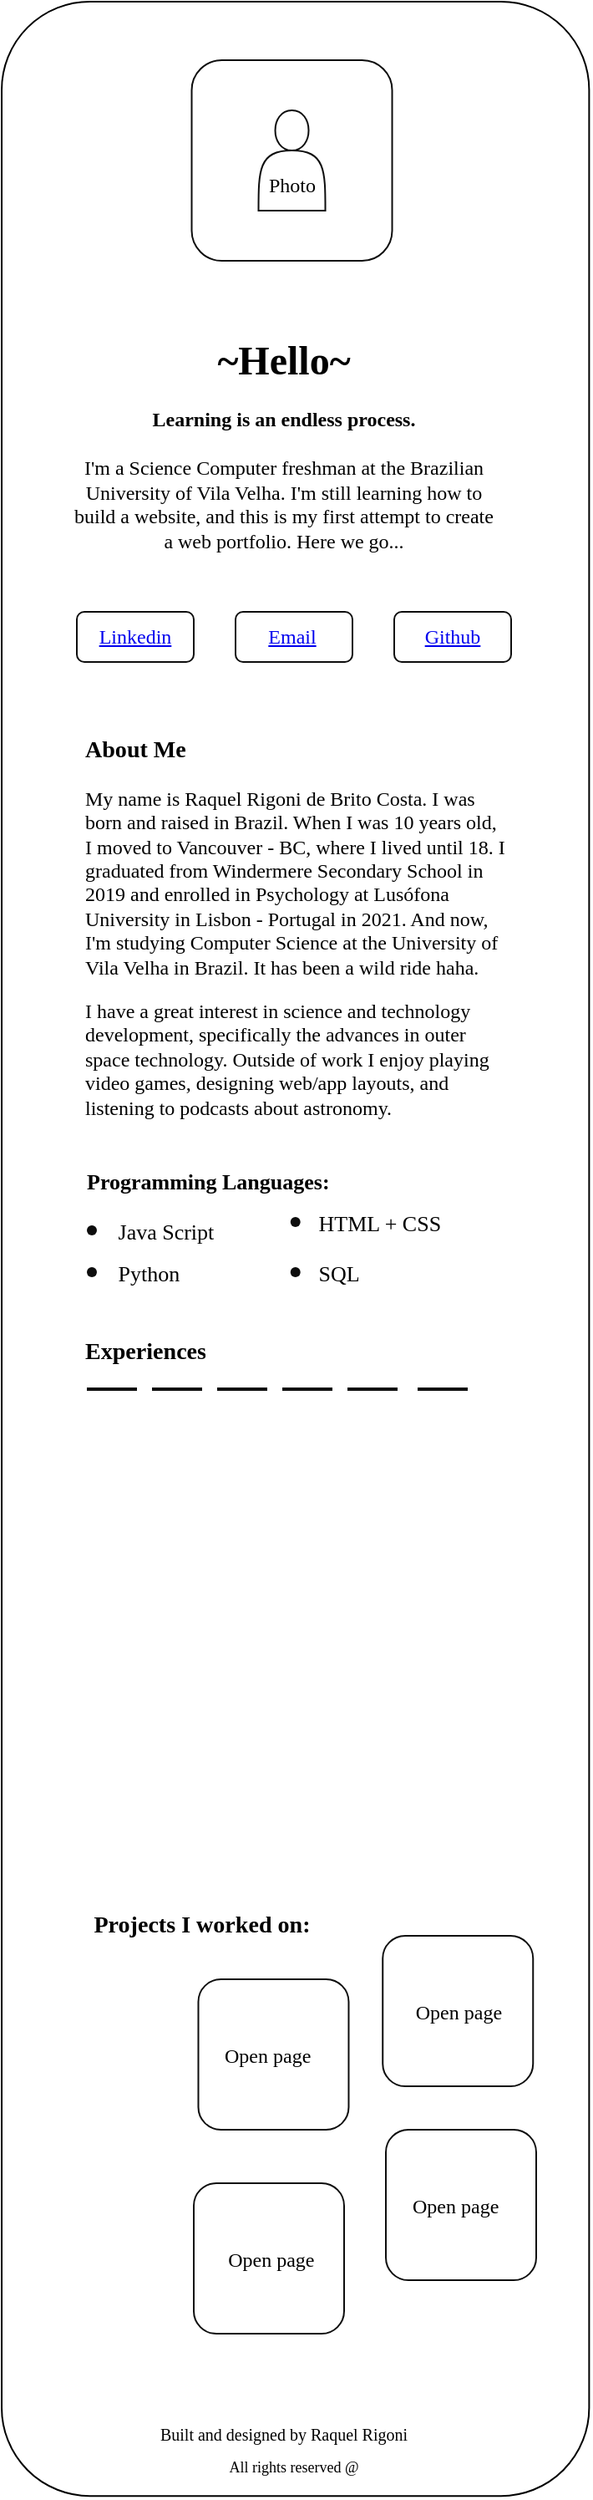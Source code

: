 <mxfile version="20.2.5" type="github">
  <diagram id="Zk_9r5JQN1q4R0DaMTSa" name="Page-1">
    <mxGraphModel dx="1038" dy="619" grid="1" gridSize="10" guides="1" tooltips="1" connect="1" arrows="1" fold="1" page="1" pageScale="1" pageWidth="827" pageHeight="1169" math="0" shadow="0">
      <root>
        <mxCell id="0" />
        <mxCell id="1" parent="0" />
        <mxCell id="GfLxlEOh-HePHIYTMGW_-10" value="" style="rounded=1;whiteSpace=wrap;html=1;rotation=90;shadow=0;glass=0;sketch=0;gradientDirection=east;fontColor=none;noLabel=1;fontSize=10;" vertex="1" parent="1">
          <mxGeometry x="-325.18" y="615.21" width="1492.07" height="351.66" as="geometry" />
        </mxCell>
        <mxCell id="GfLxlEOh-HePHIYTMGW_-25" value="&lt;h1 style=&quot;&quot;&gt;~Hello~&lt;/h1&gt;&lt;div style=&quot;&quot;&gt;&lt;br&gt;&lt;/div&gt;&lt;p style=&quot;&quot;&gt;I&#39;m a Science Computer freshman at the Brazilian University of Vila Velha. I&#39;m still learning how to build a website, and this is my first attempt to create a web portfolio. Here we go...&lt;/p&gt;" style="text;html=1;spacing=5;spacingTop=-20;whiteSpace=wrap;overflow=hidden;rounded=0;opacity=95;fontFamily=Times New Roman;align=center;fontColor=default;" vertex="1" parent="1">
          <mxGeometry x="284" y="240" width="260" height="140" as="geometry" />
        </mxCell>
        <mxCell id="GfLxlEOh-HePHIYTMGW_-26" value="&lt;h4&gt;Learning is an endless process.&lt;/h4&gt;" style="text;html=1;strokeColor=none;fillColor=none;align=center;verticalAlign=middle;whiteSpace=wrap;rounded=0;fontFamily=Times New Roman;opacity=95;fontColor=default;" vertex="1" parent="1">
          <mxGeometry x="326" y="280" width="176" height="30" as="geometry" />
        </mxCell>
        <mxCell id="GfLxlEOh-HePHIYTMGW_-28" value="" style="rounded=1;whiteSpace=wrap;html=1;shadow=0;glass=0;sketch=0;fontFamily=Times New Roman;fontColor=#000000;strokeColor=default;strokeWidth=1;fillColor=none;gradientColor=#28169C;gradientDirection=east;opacity=95;" vertex="1" parent="1">
          <mxGeometry x="358.76" y="80" width="120" height="120" as="geometry" />
        </mxCell>
        <mxCell id="GfLxlEOh-HePHIYTMGW_-29" value="Photo" style="text;html=1;strokeColor=none;fillColor=none;align=center;verticalAlign=middle;whiteSpace=wrap;rounded=0;shadow=0;glass=0;sketch=0;fontFamily=Times New Roman;fontColor=default;opacity=95;" vertex="1" parent="1">
          <mxGeometry x="388.76" y="140" width="60" height="30" as="geometry" />
        </mxCell>
        <mxCell id="GfLxlEOh-HePHIYTMGW_-31" value="&lt;h3 style=&quot;&quot;&gt;About Me&lt;/h3&gt;&lt;p style=&quot;&quot;&gt;My name is Raquel Rigoni de Brito Costa. I was born and raised in Brazil. When I was 10 years old, I moved to Vancouver - BC, where I lived until 18. I graduated from Windermere Secondary School in 2019 and enrolled in Psychology at Lusófona University in Lisbon - Portugal in 2021. And now, I&#39;m studying Computer Science at the University of Vila Velha in Brazil. It has been a wild ride haha.&amp;nbsp;&lt;br&gt;&lt;/p&gt;&lt;p&gt;I have a great interest in science and technology development, specifically the advances in outer space technology.&amp;nbsp;Outside of work I enjoy playing video games, designing web/app layouts, and listening to podcasts about astronomy.&lt;br&gt;&lt;/p&gt;&lt;div&gt;&lt;br&gt;&lt;/div&gt;" style="text;html=1;strokeColor=none;fillColor=none;spacing=5;spacingTop=-20;whiteSpace=wrap;overflow=hidden;rounded=0;shadow=0;glass=0;sketch=0;fontFamily=Times New Roman;fontColor=default;opacity=95;align=left;" vertex="1" parent="1">
          <mxGeometry x="290" y="480" width="260" height="240" as="geometry" />
        </mxCell>
        <mxCell id="GfLxlEOh-HePHIYTMGW_-32" value="Programming Languages:" style="text;strokeColor=none;fillColor=none;align=left;verticalAlign=middle;spacingLeft=4;spacingRight=4;overflow=hidden;points=[[0,0.5],[1,0.5]];portConstraint=eastwest;rotatable=0;shadow=0;glass=0;sketch=0;fontFamily=Times New Roman;fontColor=default;opacity=95;fontStyle=1;fontSize=13;" vertex="1" parent="1">
          <mxGeometry x="290" y="735" width="160" height="30" as="geometry" />
        </mxCell>
        <mxCell id="GfLxlEOh-HePHIYTMGW_-33" value="Java Script" style="text;strokeColor=none;fillColor=none;align=left;verticalAlign=middle;spacingLeft=4;spacingRight=4;overflow=hidden;points=[[0,0.5],[1,0.5]];portConstraint=eastwest;rotatable=0;shadow=0;glass=0;sketch=0;fontFamily=Times New Roman;fontSize=13;fontColor=default;opacity=95;" vertex="1" parent="1">
          <mxGeometry x="308.76" y="765" width="80" height="30" as="geometry" />
        </mxCell>
        <mxCell id="GfLxlEOh-HePHIYTMGW_-34" value="Python" style="text;strokeColor=none;fillColor=none;align=left;verticalAlign=middle;spacingLeft=4;spacingRight=4;overflow=hidden;points=[[0,0.5],[1,0.5]];portConstraint=eastwest;rotatable=0;shadow=0;glass=0;sketch=0;fontFamily=Times New Roman;fontSize=13;fontColor=default;opacity=95;" vertex="1" parent="1">
          <mxGeometry x="308.76" y="790" width="80" height="30" as="geometry" />
        </mxCell>
        <mxCell id="GfLxlEOh-HePHIYTMGW_-35" value="HTML + CSS" style="text;strokeColor=none;fillColor=none;align=left;verticalAlign=middle;spacingLeft=4;spacingRight=4;overflow=hidden;points=[[0,0.5],[1,0.5]];portConstraint=eastwest;rotatable=0;shadow=0;glass=0;sketch=0;fontFamily=Times New Roman;fontSize=13;fontColor=default;opacity=95;" vertex="1" parent="1">
          <mxGeometry x="428.76" y="760" width="96" height="30" as="geometry" />
        </mxCell>
        <mxCell id="GfLxlEOh-HePHIYTMGW_-36" value="SQL" style="text;strokeColor=none;fillColor=none;align=left;verticalAlign=middle;spacingLeft=4;spacingRight=4;overflow=hidden;points=[[0,0.5],[1,0.5]];portConstraint=eastwest;rotatable=0;shadow=0;glass=0;sketch=0;fontFamily=Times New Roman;fontSize=13;fontColor=default;opacity=95;" vertex="1" parent="1">
          <mxGeometry x="428.76" y="790" width="80" height="30" as="geometry" />
        </mxCell>
        <mxCell id="GfLxlEOh-HePHIYTMGW_-39" value="" style="shape=waypoint;sketch=0;fillStyle=solid;size=6;pointerEvents=1;points=[];fillColor=none;resizable=0;rotatable=0;perimeter=centerPerimeter;snapToPoint=1;shadow=0;glass=0;fontFamily=Times New Roman;fontSize=13;fontColor=default;strokeColor=default;strokeWidth=1;opacity=95;" vertex="1" parent="1">
          <mxGeometry x="400.86" y="755" width="40" height="40" as="geometry" />
        </mxCell>
        <mxCell id="GfLxlEOh-HePHIYTMGW_-40" value="" style="shape=waypoint;sketch=0;fillStyle=solid;size=6;pointerEvents=1;points=[];fillColor=none;resizable=0;rotatable=0;perimeter=centerPerimeter;snapToPoint=1;shadow=0;glass=0;fontFamily=Times New Roman;fontSize=13;fontColor=default;strokeColor=default;strokeWidth=1;opacity=95;" vertex="1" parent="1">
          <mxGeometry x="400.86" y="785" width="40" height="40" as="geometry" />
        </mxCell>
        <mxCell id="GfLxlEOh-HePHIYTMGW_-41" value="" style="shape=waypoint;sketch=0;fillStyle=solid;size=6;pointerEvents=1;points=[];fillColor=none;resizable=0;rotatable=0;perimeter=centerPerimeter;snapToPoint=1;shadow=0;glass=0;fontFamily=Times New Roman;fontSize=13;fontColor=default;strokeColor=default;strokeWidth=1;opacity=95;" vertex="1" parent="1">
          <mxGeometry x="279" y="785" width="40" height="40" as="geometry" />
        </mxCell>
        <mxCell id="GfLxlEOh-HePHIYTMGW_-44" value="" style="shape=waypoint;sketch=0;fillStyle=solid;size=6;pointerEvents=1;points=[];fillColor=none;resizable=0;rotatable=0;perimeter=centerPerimeter;snapToPoint=1;shadow=0;glass=0;fontFamily=Times New Roman;fontSize=13;fontColor=default;strokeColor=default;strokeWidth=1;opacity=95;" vertex="1" parent="1">
          <mxGeometry x="279" y="760" width="40" height="40" as="geometry" />
        </mxCell>
        <mxCell id="GfLxlEOh-HePHIYTMGW_-45" value="" style="rounded=1;whiteSpace=wrap;html=1;shadow=0;glass=0;sketch=0;fontFamily=Times New Roman;fontSize=13;fontColor=default;strokeColor=default;strokeWidth=1;fillColor=none;gradientColor=#28169C;gradientDirection=east;opacity=95;" vertex="1" parent="1">
          <mxGeometry x="290" y="410" width="70" height="30" as="geometry" />
        </mxCell>
        <mxCell id="GfLxlEOh-HePHIYTMGW_-46" value="" style="rounded=1;whiteSpace=wrap;html=1;shadow=0;glass=0;sketch=0;fontFamily=Times New Roman;fontSize=13;fontColor=default;strokeColor=default;strokeWidth=1;fillColor=none;gradientColor=#28169C;gradientDirection=east;opacity=95;" vertex="1" parent="1">
          <mxGeometry x="385" y="410" width="70" height="30" as="geometry" />
        </mxCell>
        <mxCell id="GfLxlEOh-HePHIYTMGW_-47" value="" style="rounded=1;whiteSpace=wrap;html=1;shadow=0;glass=0;sketch=0;fontFamily=Times New Roman;fontSize=13;fontColor=default;strokeColor=default;strokeWidth=1;fillColor=none;gradientColor=#28169C;gradientDirection=east;opacity=95;" vertex="1" parent="1">
          <mxGeometry x="480" y="410" width="70" height="30" as="geometry" />
        </mxCell>
        <UserObject label="Linkedin" link="https://www.draw.io" id="GfLxlEOh-HePHIYTMGW_-48">
          <mxCell style="text;html=1;strokeColor=none;fillColor=none;whiteSpace=wrap;align=center;verticalAlign=middle;fontColor=#0000EE;fontStyle=4;shadow=0;glass=0;sketch=0;fontFamily=Times New Roman;fontSize=12;opacity=95;" vertex="1" parent="1">
            <mxGeometry x="295" y="405" width="60" height="40" as="geometry" />
          </mxCell>
        </UserObject>
        <UserObject label="Email" link="https://www.draw.io" id="GfLxlEOh-HePHIYTMGW_-49">
          <mxCell style="text;html=1;strokeColor=none;fillColor=none;whiteSpace=wrap;align=center;verticalAlign=middle;fontColor=#0000EE;fontStyle=4;shadow=0;glass=0;sketch=0;fontFamily=Times New Roman;fontSize=12;opacity=95;" vertex="1" parent="1">
            <mxGeometry x="388.76" y="405" width="60" height="40" as="geometry" />
          </mxCell>
        </UserObject>
        <UserObject label="Github" link="https://www.draw.io" id="GfLxlEOh-HePHIYTMGW_-50">
          <mxCell style="text;html=1;strokeColor=none;fillColor=none;whiteSpace=wrap;align=center;verticalAlign=middle;fontColor=#0000EE;fontStyle=4;shadow=0;glass=0;sketch=0;fontFamily=Times New Roman;fontSize=12;opacity=95;" vertex="1" parent="1">
            <mxGeometry x="485" y="405" width="60" height="40" as="geometry" />
          </mxCell>
        </UserObject>
        <mxCell id="GfLxlEOh-HePHIYTMGW_-51" value="" style="shape=actor;whiteSpace=wrap;html=1;shadow=0;glass=0;sketch=0;fontFamily=Times New Roman;fontSize=12;fontColor=default;strokeColor=default;strokeWidth=1;fillColor=none;gradientColor=#28169C;gradientDirection=east;opacity=95;" vertex="1" parent="1">
          <mxGeometry x="398.76" y="110" width="40" height="60" as="geometry" />
        </mxCell>
        <mxCell id="GfLxlEOh-HePHIYTMGW_-52" value="&lt;h3&gt;Experiences&lt;/h3&gt;" style="text;html=1;strokeColor=none;fillColor=none;spacing=5;spacingTop=-20;whiteSpace=wrap;overflow=hidden;rounded=0;shadow=0;glass=0;sketch=0;fontFamily=Times New Roman;fontSize=12;fontColor=default;opacity=95;" vertex="1" parent="1">
          <mxGeometry x="290" y="840" width="270" height="30" as="geometry" />
        </mxCell>
        <mxCell id="GfLxlEOh-HePHIYTMGW_-53" value="" style="rounded=1;whiteSpace=wrap;html=1;shadow=0;glass=0;sketch=0;fontFamily=Times New Roman;fontSize=12;fontColor=default;strokeColor=default;strokeWidth=1;fillColor=none;gradientColor=#28169C;gradientDirection=east;opacity=95;" vertex="1" parent="1">
          <mxGeometry x="362.74" y="1228" width="90" height="90" as="geometry" />
        </mxCell>
        <mxCell id="GfLxlEOh-HePHIYTMGW_-54" value="" style="rounded=1;whiteSpace=wrap;html=1;shadow=0;glass=0;sketch=0;fontFamily=Times New Roman;fontSize=12;fontColor=default;strokeColor=default;strokeWidth=1;fillColor=none;gradientColor=#28169C;gradientDirection=east;opacity=95;" vertex="1" parent="1">
          <mxGeometry x="473.12" y="1202" width="90" height="90" as="geometry" />
        </mxCell>
        <mxCell id="GfLxlEOh-HePHIYTMGW_-55" value="" style="rounded=1;whiteSpace=wrap;html=1;shadow=0;glass=0;sketch=0;fontFamily=Times New Roman;fontSize=12;fontColor=default;strokeColor=default;strokeWidth=1;fillColor=none;gradientColor=#28169C;gradientDirection=east;opacity=95;" vertex="1" parent="1">
          <mxGeometry x="475" y="1318" width="90" height="90" as="geometry" />
        </mxCell>
        <mxCell id="GfLxlEOh-HePHIYTMGW_-56" value="" style="rounded=1;whiteSpace=wrap;html=1;shadow=0;glass=0;sketch=0;fontFamily=Times New Roman;fontSize=12;fontColor=default;strokeColor=default;strokeWidth=1;fillColor=none;gradientColor=#28169C;gradientDirection=east;opacity=95;" vertex="1" parent="1">
          <mxGeometry x="360" y="1350" width="90" height="90" as="geometry" />
        </mxCell>
        <mxCell id="GfLxlEOh-HePHIYTMGW_-66" value="&lt;h3&gt;Projects I worked on:&lt;/h3&gt;" style="text;html=1;strokeColor=none;fillColor=none;align=center;verticalAlign=middle;whiteSpace=wrap;rounded=0;shadow=0;glass=0;sketch=0;fontFamily=Times New Roman;fontSize=12;fontColor=default;opacity=95;" vertex="1" parent="1">
          <mxGeometry x="290" y="1180" width="150" height="30" as="geometry" />
        </mxCell>
        <mxCell id="GfLxlEOh-HePHIYTMGW_-67" value="Open page" style="text;strokeColor=none;fillColor=none;align=left;verticalAlign=top;spacingLeft=4;spacingRight=4;overflow=hidden;rotatable=0;points=[[0,0.5],[1,0.5]];portConstraint=eastwest;shadow=0;glass=0;sketch=0;fontFamily=Times New Roman;fontSize=12;fontColor=default;opacity=95;html=0;" vertex="1" parent="1">
          <mxGeometry x="372.52" y="1260" width="66.24" height="26" as="geometry" />
        </mxCell>
        <mxCell id="GfLxlEOh-HePHIYTMGW_-68" value="Open page" style="text;strokeColor=none;fillColor=none;align=left;verticalAlign=top;spacingLeft=4;spacingRight=4;overflow=hidden;rotatable=0;points=[[0,0.5],[1,0.5]];portConstraint=eastwest;shadow=0;glass=0;sketch=0;fontFamily=Times New Roman;fontSize=12;fontColor=default;opacity=95;html=0;" vertex="1" parent="1">
          <mxGeometry x="374.62" y="1382" width="66.24" height="26" as="geometry" />
        </mxCell>
        <mxCell id="GfLxlEOh-HePHIYTMGW_-69" value="Open page" style="text;strokeColor=none;fillColor=none;align=left;verticalAlign=top;spacingLeft=4;spacingRight=4;overflow=hidden;rotatable=0;points=[[0,0.5],[1,0.5]];portConstraint=eastwest;shadow=0;glass=0;sketch=0;fontFamily=Times New Roman;fontSize=12;fontColor=default;opacity=95;html=0;" vertex="1" parent="1">
          <mxGeometry x="485" y="1350" width="66.24" height="26" as="geometry" />
        </mxCell>
        <mxCell id="GfLxlEOh-HePHIYTMGW_-70" value="Open page" style="text;strokeColor=none;fillColor=none;align=left;verticalAlign=top;spacingLeft=4;spacingRight=4;overflow=hidden;rotatable=0;points=[[0,0.5],[1,0.5]];portConstraint=eastwest;shadow=0;glass=0;sketch=0;fontFamily=Times New Roman;fontSize=12;fontColor=default;opacity=95;html=0;" vertex="1" parent="1">
          <mxGeometry x="486.88" y="1234" width="66.24" height="26" as="geometry" />
        </mxCell>
        <mxCell id="GfLxlEOh-HePHIYTMGW_-71" value="Built and designed by Raquel Rigoni" style="text;html=1;strokeColor=none;fillColor=none;align=center;verticalAlign=middle;whiteSpace=wrap;rounded=0;shadow=0;glass=0;sketch=0;fontFamily=Times New Roman;fontSize=10;fontColor=default;opacity=95;" vertex="1" parent="1">
          <mxGeometry x="324" y="1490" width="180" height="20" as="geometry" />
        </mxCell>
        <mxCell id="GfLxlEOh-HePHIYTMGW_-72" value="All rights reserved @" style="text;html=1;strokeColor=none;fillColor=none;align=center;verticalAlign=middle;whiteSpace=wrap;rounded=0;shadow=0;glass=0;sketch=0;fontFamily=Times New Roman;fontSize=9;fontColor=default;opacity=95;" vertex="1" parent="1">
          <mxGeometry x="365" y="1510" width="110" height="20" as="geometry" />
        </mxCell>
        <mxCell id="GfLxlEOh-HePHIYTMGW_-73" value="" style="line;strokeWidth=2;html=1;shadow=0;glass=0;sketch=0;fontFamily=Times New Roman;fontSize=10;fontColor=default;fillColor=none;gradientColor=#28169C;gradientDirection=east;opacity=95;" vertex="1" parent="1">
          <mxGeometry x="296" y="870" width="30" height="10" as="geometry" />
        </mxCell>
        <mxCell id="GfLxlEOh-HePHIYTMGW_-74" value="" style="line;strokeWidth=2;html=1;shadow=0;glass=0;sketch=0;fontFamily=Times New Roman;fontSize=10;fontColor=default;fillColor=none;gradientColor=#28169C;gradientDirection=east;opacity=95;" vertex="1" parent="1">
          <mxGeometry x="335" y="870" width="30" height="10" as="geometry" />
        </mxCell>
        <mxCell id="GfLxlEOh-HePHIYTMGW_-75" value="" style="line;strokeWidth=2;html=1;shadow=0;glass=0;sketch=0;fontFamily=Times New Roman;fontSize=10;fontColor=default;fillColor=none;gradientColor=#28169C;gradientDirection=east;opacity=95;" vertex="1" parent="1">
          <mxGeometry x="374" y="870" width="30" height="10" as="geometry" />
        </mxCell>
        <mxCell id="GfLxlEOh-HePHIYTMGW_-76" value="" style="line;strokeWidth=2;html=1;shadow=0;glass=0;sketch=0;fontFamily=Times New Roman;fontSize=10;fontColor=default;fillColor=none;gradientColor=#28169C;gradientDirection=east;opacity=95;" vertex="1" parent="1">
          <mxGeometry x="413" y="870" width="30" height="10" as="geometry" />
        </mxCell>
        <mxCell id="GfLxlEOh-HePHIYTMGW_-77" value="" style="line;strokeWidth=2;html=1;shadow=0;glass=0;sketch=0;fontFamily=Times New Roman;fontSize=10;fontColor=default;fillColor=none;gradientColor=#28169C;gradientDirection=east;opacity=95;" vertex="1" parent="1">
          <mxGeometry x="452" y="870" width="30" height="10" as="geometry" />
        </mxCell>
        <mxCell id="GfLxlEOh-HePHIYTMGW_-78" value="" style="line;strokeWidth=2;html=1;shadow=0;glass=0;sketch=0;fontFamily=Times New Roman;fontSize=10;fontColor=default;fillColor=none;gradientColor=#28169C;gradientDirection=east;opacity=95;" vertex="1" parent="1">
          <mxGeometry x="494" y="870" width="30" height="10" as="geometry" />
        </mxCell>
      </root>
    </mxGraphModel>
  </diagram>
</mxfile>
